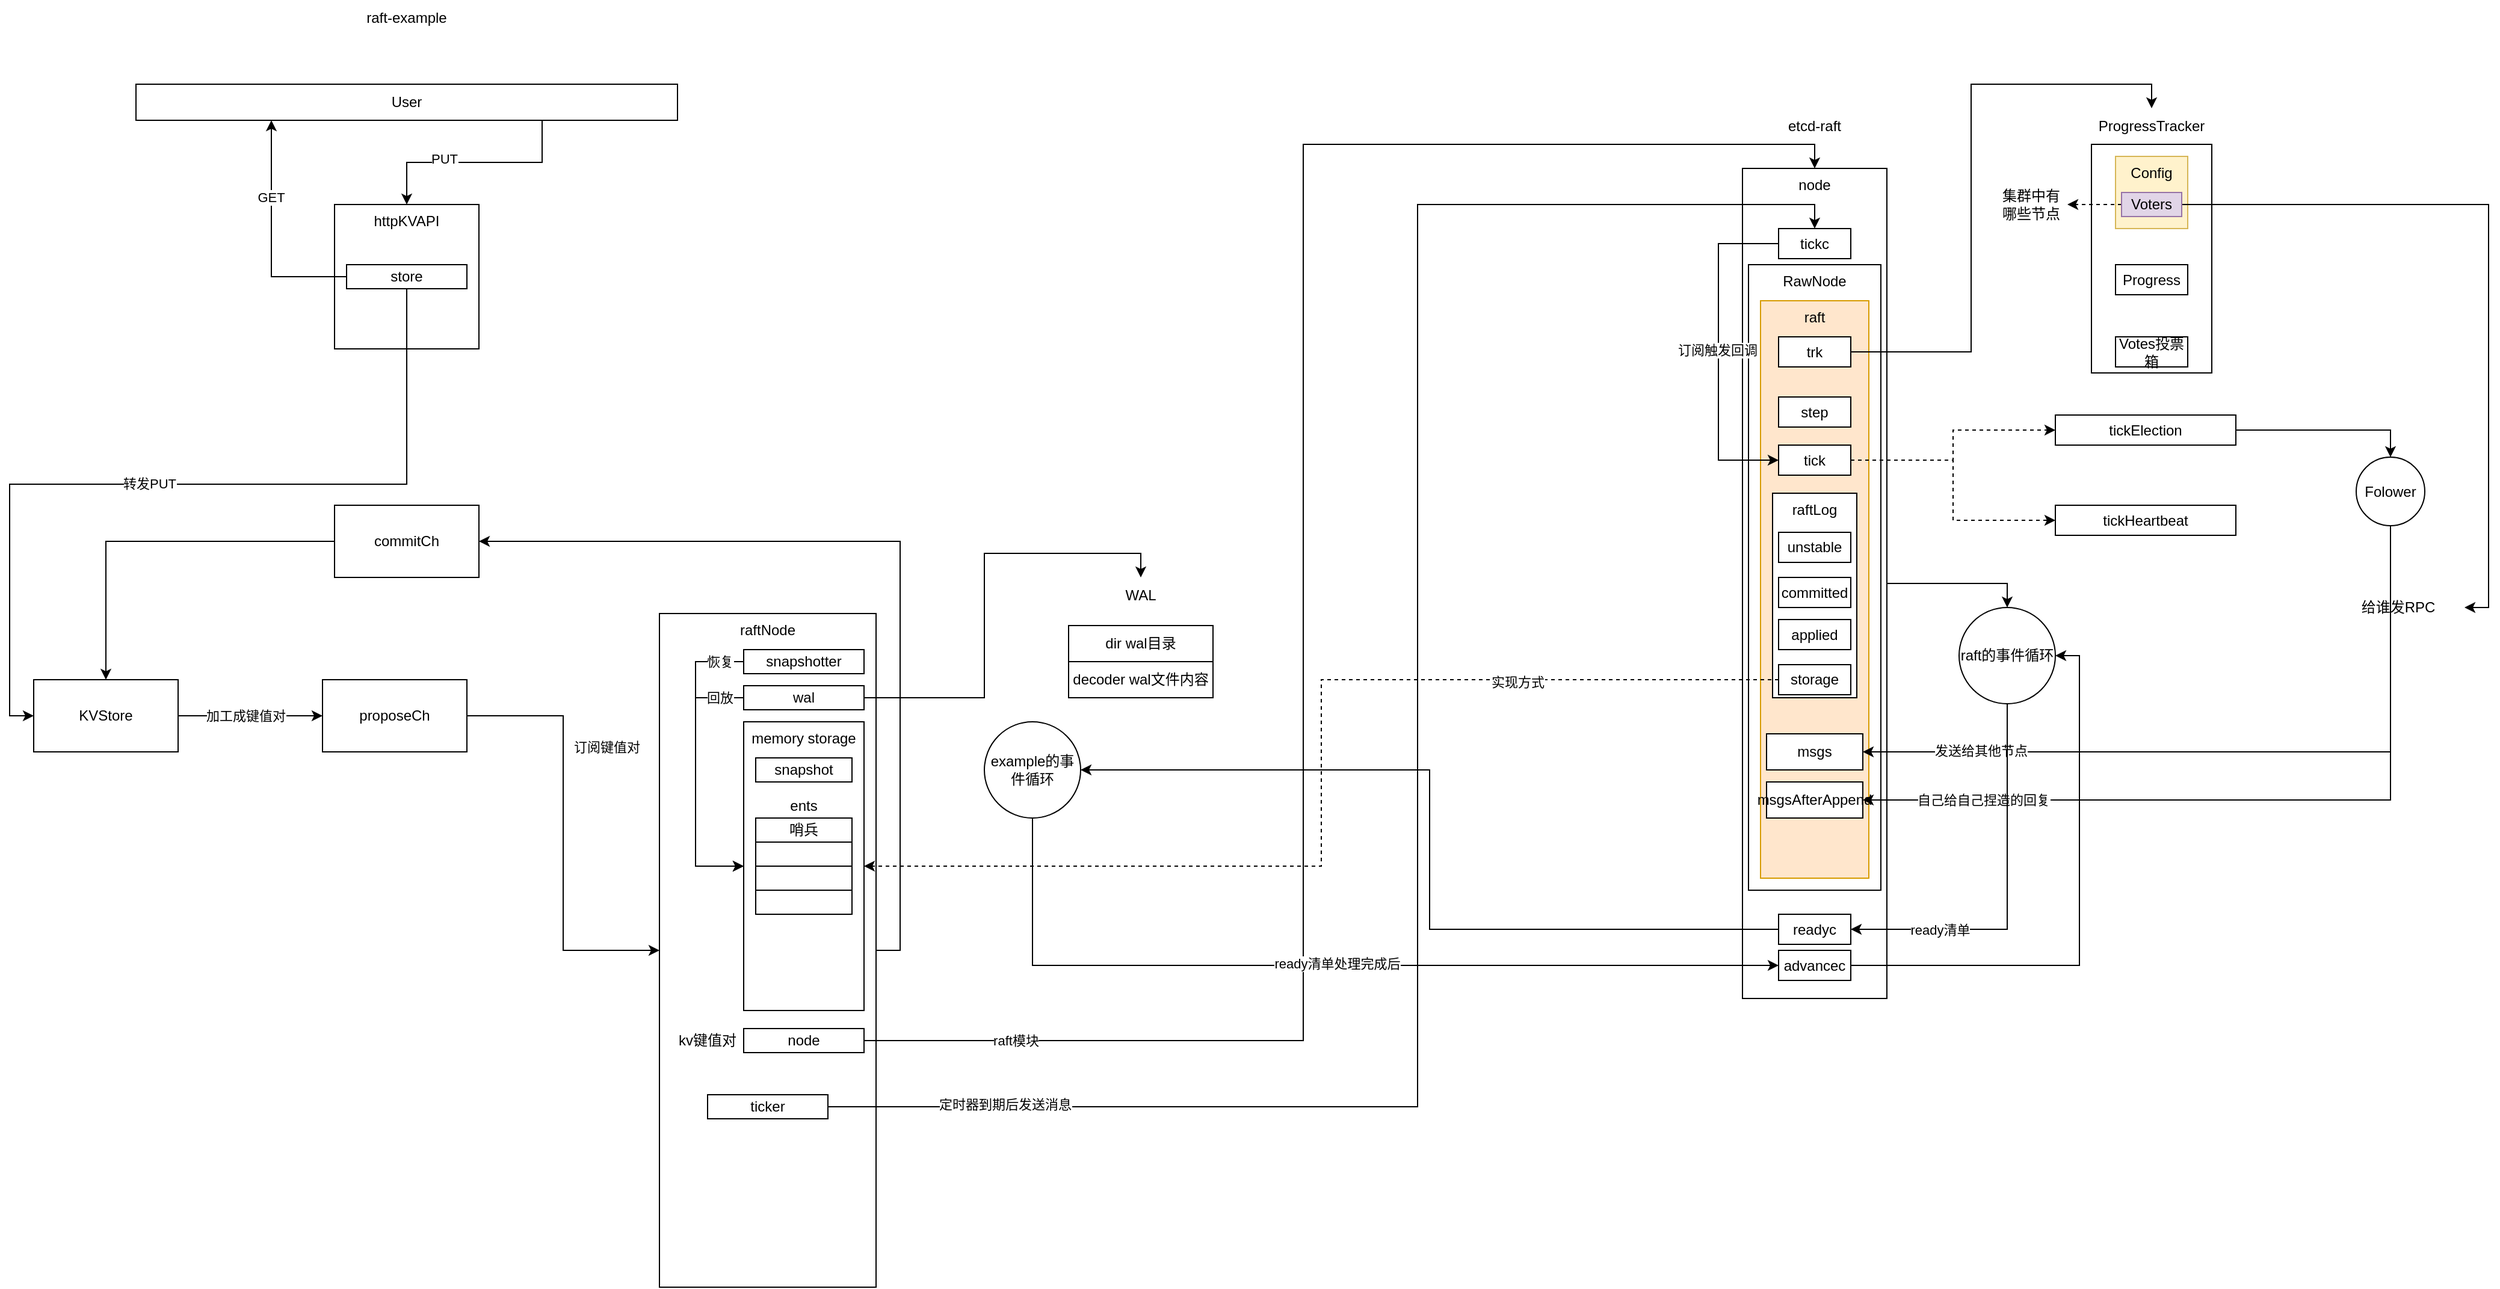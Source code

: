<mxfile version="26.0.16">
  <diagram name="第 1 页" id="fo40YNabmWwFxrmiHhFv">
    <mxGraphModel dx="1434" dy="1938" grid="1" gridSize="10" guides="1" tooltips="1" connect="1" arrows="1" fold="1" page="1" pageScale="1" pageWidth="827" pageHeight="1169" math="0" shadow="0">
      <root>
        <mxCell id="0" />
        <mxCell id="1" parent="0" />
        <mxCell id="BDNB5SrNFJ6ky5sQW8cg-5" style="edgeStyle=orthogonalEdgeStyle;rounded=0;orthogonalLoop=1;jettySize=auto;html=1;exitX=1;exitY=0.5;exitDx=0;exitDy=0;entryX=0;entryY=0.5;entryDx=0;entryDy=0;" parent="1" source="BDNB5SrNFJ6ky5sQW8cg-1" target="BDNB5SrNFJ6ky5sQW8cg-4" edge="1">
          <mxGeometry relative="1" as="geometry" />
        </mxCell>
        <mxCell id="BDNB5SrNFJ6ky5sQW8cg-12" value="加工成键值对" style="edgeLabel;html=1;align=center;verticalAlign=middle;resizable=0;points=[];" parent="BDNB5SrNFJ6ky5sQW8cg-5" vertex="1" connectable="0">
          <mxGeometry x="-0.246" relative="1" as="geometry">
            <mxPoint x="11" as="offset" />
          </mxGeometry>
        </mxCell>
        <mxCell id="BDNB5SrNFJ6ky5sQW8cg-1" value="KVStore" style="rounded=0;whiteSpace=wrap;html=1;" parent="1" vertex="1">
          <mxGeometry x="90" y="465" width="120" height="60" as="geometry" />
        </mxCell>
        <mxCell id="BDNB5SrNFJ6ky5sQW8cg-9" style="edgeStyle=orthogonalEdgeStyle;rounded=0;orthogonalLoop=1;jettySize=auto;html=1;exitX=1;exitY=0.5;exitDx=0;exitDy=0;entryX=1;entryY=0.5;entryDx=0;entryDy=0;" parent="1" source="BDNB5SrNFJ6ky5sQW8cg-2" target="BDNB5SrNFJ6ky5sQW8cg-8" edge="1">
          <mxGeometry relative="1" as="geometry" />
        </mxCell>
        <mxCell id="BDNB5SrNFJ6ky5sQW8cg-2" value="raftNode" style="rounded=0;whiteSpace=wrap;html=1;verticalAlign=top;" parent="1" vertex="1">
          <mxGeometry x="610" y="410" width="180" height="560" as="geometry" />
        </mxCell>
        <mxCell id="BDNB5SrNFJ6ky5sQW8cg-3" value="httpKVAPI" style="rounded=0;whiteSpace=wrap;html=1;align=center;labelPosition=center;verticalLabelPosition=middle;verticalAlign=top;" parent="1" vertex="1">
          <mxGeometry x="340" y="70" width="120" height="120" as="geometry" />
        </mxCell>
        <mxCell id="BDNB5SrNFJ6ky5sQW8cg-6" style="edgeStyle=orthogonalEdgeStyle;rounded=0;orthogonalLoop=1;jettySize=auto;html=1;exitX=1;exitY=0.5;exitDx=0;exitDy=0;" parent="1" source="BDNB5SrNFJ6ky5sQW8cg-4" target="BDNB5SrNFJ6ky5sQW8cg-2" edge="1">
          <mxGeometry relative="1" as="geometry" />
        </mxCell>
        <mxCell id="BDNB5SrNFJ6ky5sQW8cg-27" value="订阅键值对" style="edgeLabel;html=1;align=center;verticalAlign=middle;resizable=0;points=[];" parent="BDNB5SrNFJ6ky5sQW8cg-6" vertex="1" connectable="0">
          <mxGeometry x="-0.4" y="-1" relative="1" as="geometry">
            <mxPoint x="37" y="-1" as="offset" />
          </mxGeometry>
        </mxCell>
        <mxCell id="BDNB5SrNFJ6ky5sQW8cg-4" value="proposeCh" style="rounded=0;whiteSpace=wrap;html=1;" parent="1" vertex="1">
          <mxGeometry x="330" y="465" width="120" height="60" as="geometry" />
        </mxCell>
        <mxCell id="BDNB5SrNFJ6ky5sQW8cg-10" style="edgeStyle=orthogonalEdgeStyle;rounded=0;orthogonalLoop=1;jettySize=auto;html=1;exitX=0;exitY=0.5;exitDx=0;exitDy=0;entryX=0.5;entryY=0;entryDx=0;entryDy=0;" parent="1" source="BDNB5SrNFJ6ky5sQW8cg-8" target="BDNB5SrNFJ6ky5sQW8cg-1" edge="1">
          <mxGeometry relative="1" as="geometry" />
        </mxCell>
        <mxCell id="BDNB5SrNFJ6ky5sQW8cg-8" value="commitCh" style="rounded=0;whiteSpace=wrap;html=1;" parent="1" vertex="1">
          <mxGeometry x="340" y="320" width="120" height="60" as="geometry" />
        </mxCell>
        <mxCell id="BDNB5SrNFJ6ky5sQW8cg-13" value="dir wal目录" style="rounded=0;whiteSpace=wrap;html=1;" parent="1" vertex="1">
          <mxGeometry x="950" y="420" width="120" height="30" as="geometry" />
        </mxCell>
        <mxCell id="BDNB5SrNFJ6ky5sQW8cg-14" value="WAL" style="text;html=1;align=center;verticalAlign=middle;whiteSpace=wrap;rounded=0;" parent="1" vertex="1">
          <mxGeometry x="980" y="380" width="60" height="30" as="geometry" />
        </mxCell>
        <mxCell id="BDNB5SrNFJ6ky5sQW8cg-15" value="decoder wal文件内容" style="rounded=0;whiteSpace=wrap;html=1;" parent="1" vertex="1">
          <mxGeometry x="950" y="450" width="120" height="30" as="geometry" />
        </mxCell>
        <mxCell id="0QaNaLUbApqu2NJ__CYM-7" style="edgeStyle=orthogonalEdgeStyle;rounded=0;orthogonalLoop=1;jettySize=auto;html=1;exitX=1;exitY=0.5;exitDx=0;exitDy=0;entryX=0.5;entryY=0;entryDx=0;entryDy=0;" parent="1" source="BDNB5SrNFJ6ky5sQW8cg-16" target="BDNB5SrNFJ6ky5sQW8cg-14" edge="1">
          <mxGeometry relative="1" as="geometry" />
        </mxCell>
        <mxCell id="0QaNaLUbApqu2NJ__CYM-25" style="edgeStyle=orthogonalEdgeStyle;rounded=0;orthogonalLoop=1;jettySize=auto;html=1;exitX=0;exitY=0.5;exitDx=0;exitDy=0;entryX=0;entryY=0.5;entryDx=0;entryDy=0;" parent="1" source="BDNB5SrNFJ6ky5sQW8cg-16" target="0QaNaLUbApqu2NJ__CYM-6" edge="1">
          <mxGeometry relative="1" as="geometry">
            <Array as="points">
              <mxPoint x="640" y="480" />
              <mxPoint x="640" y="620" />
            </Array>
          </mxGeometry>
        </mxCell>
        <mxCell id="0QaNaLUbApqu2NJ__CYM-28" value="回放" style="edgeLabel;html=1;align=center;verticalAlign=middle;resizable=0;points=[];" parent="0QaNaLUbApqu2NJ__CYM-25" vertex="1" connectable="0">
          <mxGeometry x="-0.907" relative="1" as="geometry">
            <mxPoint x="-10" as="offset" />
          </mxGeometry>
        </mxCell>
        <mxCell id="BDNB5SrNFJ6ky5sQW8cg-16" value="wal" style="rounded=0;whiteSpace=wrap;html=1;" parent="1" vertex="1">
          <mxGeometry x="680" y="470" width="100" height="20" as="geometry" />
        </mxCell>
        <mxCell id="BDNB5SrNFJ6ky5sQW8cg-19" style="edgeStyle=orthogonalEdgeStyle;rounded=0;orthogonalLoop=1;jettySize=auto;html=1;exitX=0.5;exitY=1;exitDx=0;exitDy=0;entryX=0;entryY=0.5;entryDx=0;entryDy=0;" parent="1" source="BDNB5SrNFJ6ky5sQW8cg-18" target="BDNB5SrNFJ6ky5sQW8cg-1" edge="1">
          <mxGeometry relative="1" as="geometry" />
        </mxCell>
        <mxCell id="BDNB5SrNFJ6ky5sQW8cg-26" value="转发PUT" style="edgeLabel;html=1;align=center;verticalAlign=middle;resizable=0;points=[];" parent="BDNB5SrNFJ6ky5sQW8cg-19" vertex="1" connectable="0">
          <mxGeometry x="0.068" y="-1" relative="1" as="geometry">
            <mxPoint as="offset" />
          </mxGeometry>
        </mxCell>
        <mxCell id="BDNB5SrNFJ6ky5sQW8cg-18" value="store" style="rounded=0;whiteSpace=wrap;html=1;" parent="1" vertex="1">
          <mxGeometry x="350" y="120" width="100" height="20" as="geometry" />
        </mxCell>
        <mxCell id="BDNB5SrNFJ6ky5sQW8cg-23" style="edgeStyle=orthogonalEdgeStyle;rounded=0;orthogonalLoop=1;jettySize=auto;html=1;exitX=0.75;exitY=1;exitDx=0;exitDy=0;entryX=0.5;entryY=0;entryDx=0;entryDy=0;" parent="1" source="BDNB5SrNFJ6ky5sQW8cg-20" target="BDNB5SrNFJ6ky5sQW8cg-3" edge="1">
          <mxGeometry relative="1" as="geometry" />
        </mxCell>
        <mxCell id="BDNB5SrNFJ6ky5sQW8cg-24" value="PUT" style="edgeLabel;html=1;align=center;verticalAlign=middle;resizable=0;points=[];" parent="BDNB5SrNFJ6ky5sQW8cg-23" vertex="1" connectable="0">
          <mxGeometry x="0.288" y="-3" relative="1" as="geometry">
            <mxPoint x="1" as="offset" />
          </mxGeometry>
        </mxCell>
        <mxCell id="BDNB5SrNFJ6ky5sQW8cg-20" value="User" style="rounded=0;whiteSpace=wrap;html=1;" parent="1" vertex="1">
          <mxGeometry x="175" y="-30" width="450" height="30" as="geometry" />
        </mxCell>
        <mxCell id="BDNB5SrNFJ6ky5sQW8cg-21" style="edgeStyle=orthogonalEdgeStyle;rounded=0;orthogonalLoop=1;jettySize=auto;html=1;exitX=0;exitY=0.5;exitDx=0;exitDy=0;entryX=0.25;entryY=1;entryDx=0;entryDy=0;" parent="1" source="BDNB5SrNFJ6ky5sQW8cg-18" target="BDNB5SrNFJ6ky5sQW8cg-20" edge="1">
          <mxGeometry relative="1" as="geometry" />
        </mxCell>
        <mxCell id="BDNB5SrNFJ6ky5sQW8cg-25" value="GET" style="edgeLabel;html=1;align=center;verticalAlign=middle;resizable=0;points=[];" parent="BDNB5SrNFJ6ky5sQW8cg-21" vertex="1" connectable="0">
          <mxGeometry x="0.344" y="1" relative="1" as="geometry">
            <mxPoint y="1" as="offset" />
          </mxGeometry>
        </mxCell>
        <mxCell id="UHzo4-Z_KMdyKpDEIGZQ-12" style="edgeStyle=orthogonalEdgeStyle;rounded=0;orthogonalLoop=1;jettySize=auto;html=1;exitX=1;exitY=0.5;exitDx=0;exitDy=0;entryX=0.5;entryY=0;entryDx=0;entryDy=0;" parent="1" source="0QaNaLUbApqu2NJ__CYM-1" target="UHzo4-Z_KMdyKpDEIGZQ-11" edge="1">
          <mxGeometry relative="1" as="geometry" />
        </mxCell>
        <mxCell id="0QaNaLUbApqu2NJ__CYM-1" value="node" style="rounded=0;whiteSpace=wrap;html=1;verticalAlign=top;" parent="1" vertex="1">
          <mxGeometry x="1510" y="40" width="120" height="690" as="geometry" />
        </mxCell>
        <mxCell id="0QaNaLUbApqu2NJ__CYM-2" value="raft-example" style="text;html=1;align=center;verticalAlign=middle;whiteSpace=wrap;rounded=0;" parent="1" vertex="1">
          <mxGeometry x="330" y="-100" width="140" height="30" as="geometry" />
        </mxCell>
        <mxCell id="0QaNaLUbApqu2NJ__CYM-3" value="etcd-raft" style="text;html=1;align=center;verticalAlign=middle;whiteSpace=wrap;rounded=0;" parent="1" vertex="1">
          <mxGeometry x="1540" y="-10" width="60" height="30" as="geometry" />
        </mxCell>
        <mxCell id="0QaNaLUbApqu2NJ__CYM-4" value="RawNode" style="rounded=0;whiteSpace=wrap;html=1;verticalAlign=top;" parent="1" vertex="1">
          <mxGeometry x="1515" y="120" width="110" height="520" as="geometry" />
        </mxCell>
        <mxCell id="0QaNaLUbApqu2NJ__CYM-5" value="raft" style="rounded=0;whiteSpace=wrap;html=1;verticalAlign=top;fillColor=#ffe6cc;strokeColor=#d79b00;" parent="1" vertex="1">
          <mxGeometry x="1525" y="150" width="90" height="480" as="geometry" />
        </mxCell>
        <mxCell id="0QaNaLUbApqu2NJ__CYM-6" value="memory storage" style="rounded=0;whiteSpace=wrap;html=1;verticalAlign=top;" parent="1" vertex="1">
          <mxGeometry x="680" y="500" width="100" height="240" as="geometry" />
        </mxCell>
        <mxCell id="0QaNaLUbApqu2NJ__CYM-26" style="edgeStyle=orthogonalEdgeStyle;rounded=0;orthogonalLoop=1;jettySize=auto;html=1;exitX=0;exitY=0.5;exitDx=0;exitDy=0;entryX=0;entryY=0.5;entryDx=0;entryDy=0;" parent="1" source="0QaNaLUbApqu2NJ__CYM-8" target="0QaNaLUbApqu2NJ__CYM-6" edge="1">
          <mxGeometry relative="1" as="geometry">
            <Array as="points">
              <mxPoint x="640" y="450" />
              <mxPoint x="640" y="620" />
            </Array>
          </mxGeometry>
        </mxCell>
        <mxCell id="0QaNaLUbApqu2NJ__CYM-27" value="恢复" style="edgeLabel;html=1;align=center;verticalAlign=middle;resizable=0;points=[];" parent="0QaNaLUbApqu2NJ__CYM-26" vertex="1" connectable="0">
          <mxGeometry x="-0.709" y="1" relative="1" as="geometry">
            <mxPoint x="16" y="-1" as="offset" />
          </mxGeometry>
        </mxCell>
        <mxCell id="0QaNaLUbApqu2NJ__CYM-8" value="snapshotter" style="rounded=0;whiteSpace=wrap;html=1;" parent="1" vertex="1">
          <mxGeometry x="680" y="440" width="100" height="20" as="geometry" />
        </mxCell>
        <mxCell id="0QaNaLUbApqu2NJ__CYM-15" style="edgeStyle=orthogonalEdgeStyle;rounded=0;orthogonalLoop=1;jettySize=auto;html=1;exitX=1;exitY=0.5;exitDx=0;exitDy=0;entryX=0.5;entryY=0;entryDx=0;entryDy=0;" parent="1" source="0QaNaLUbApqu2NJ__CYM-14" target="0QaNaLUbApqu2NJ__CYM-1" edge="1">
          <mxGeometry relative="1" as="geometry" />
        </mxCell>
        <mxCell id="0QaNaLUbApqu2NJ__CYM-16" value="raft模块" style="edgeLabel;html=1;align=center;verticalAlign=middle;resizable=0;points=[];" parent="0QaNaLUbApqu2NJ__CYM-15" vertex="1" connectable="0">
          <mxGeometry x="-0.799" y="-1" relative="1" as="geometry">
            <mxPoint x="-31" y="-1" as="offset" />
          </mxGeometry>
        </mxCell>
        <mxCell id="0QaNaLUbApqu2NJ__CYM-14" value="node" style="rounded=0;whiteSpace=wrap;html=1;" parent="1" vertex="1">
          <mxGeometry x="680" y="755" width="100" height="20" as="geometry" />
        </mxCell>
        <mxCell id="0QaNaLUbApqu2NJ__CYM-17" value="raftLog" style="rounded=0;whiteSpace=wrap;html=1;verticalAlign=top;" parent="1" vertex="1">
          <mxGeometry x="1535" y="310" width="70" height="170" as="geometry" />
        </mxCell>
        <mxCell id="0QaNaLUbApqu2NJ__CYM-19" style="edgeStyle=orthogonalEdgeStyle;rounded=0;orthogonalLoop=1;jettySize=auto;html=1;exitX=0;exitY=0.5;exitDx=0;exitDy=0;entryX=1;entryY=0.5;entryDx=0;entryDy=0;dashed=1;" parent="1" source="0QaNaLUbApqu2NJ__CYM-18" target="0QaNaLUbApqu2NJ__CYM-6" edge="1">
          <mxGeometry relative="1" as="geometry" />
        </mxCell>
        <mxCell id="0QaNaLUbApqu2NJ__CYM-20" value="实现方式" style="edgeLabel;html=1;align=center;verticalAlign=middle;resizable=0;points=[];" parent="0QaNaLUbApqu2NJ__CYM-19" vertex="1" connectable="0">
          <mxGeometry x="-0.526" y="2" relative="1" as="geometry">
            <mxPoint as="offset" />
          </mxGeometry>
        </mxCell>
        <mxCell id="0QaNaLUbApqu2NJ__CYM-18" value="storage" style="rounded=0;whiteSpace=wrap;html=1;" parent="1" vertex="1">
          <mxGeometry x="1540" y="452.5" width="60" height="25" as="geometry" />
        </mxCell>
        <mxCell id="0QaNaLUbApqu2NJ__CYM-21" value="unstable" style="rounded=0;whiteSpace=wrap;html=1;" parent="1" vertex="1">
          <mxGeometry x="1540" y="342.5" width="60" height="25" as="geometry" />
        </mxCell>
        <mxCell id="0QaNaLUbApqu2NJ__CYM-22" value="committed" style="rounded=0;whiteSpace=wrap;html=1;" parent="1" vertex="1">
          <mxGeometry x="1540" y="380" width="60" height="25" as="geometry" />
        </mxCell>
        <mxCell id="0QaNaLUbApqu2NJ__CYM-23" value="applied" style="rounded=0;whiteSpace=wrap;html=1;" parent="1" vertex="1">
          <mxGeometry x="1540" y="415" width="60" height="25" as="geometry" />
        </mxCell>
        <mxCell id="0QaNaLUbApqu2NJ__CYM-24" value="kv键值对" style="text;html=1;align=center;verticalAlign=middle;whiteSpace=wrap;rounded=0;" parent="1" vertex="1">
          <mxGeometry x="620" y="750" width="60" height="30" as="geometry" />
        </mxCell>
        <mxCell id="0QaNaLUbApqu2NJ__CYM-29" value="snapshot" style="rounded=0;whiteSpace=wrap;html=1;" parent="1" vertex="1">
          <mxGeometry x="690" y="530" width="80" height="20" as="geometry" />
        </mxCell>
        <mxCell id="0QaNaLUbApqu2NJ__CYM-32" value="哨兵" style="rounded=0;whiteSpace=wrap;html=1;" parent="1" vertex="1">
          <mxGeometry x="690" y="580" width="80" height="20" as="geometry" />
        </mxCell>
        <mxCell id="0QaNaLUbApqu2NJ__CYM-33" value="" style="rounded=0;whiteSpace=wrap;html=1;" parent="1" vertex="1">
          <mxGeometry x="690" y="600" width="80" height="20" as="geometry" />
        </mxCell>
        <mxCell id="0QaNaLUbApqu2NJ__CYM-34" value="" style="rounded=0;whiteSpace=wrap;html=1;" parent="1" vertex="1">
          <mxGeometry x="690" y="620" width="80" height="20" as="geometry" />
        </mxCell>
        <mxCell id="0QaNaLUbApqu2NJ__CYM-35" value="" style="rounded=0;whiteSpace=wrap;html=1;" parent="1" vertex="1">
          <mxGeometry x="690" y="640" width="80" height="20" as="geometry" />
        </mxCell>
        <mxCell id="0QaNaLUbApqu2NJ__CYM-36" value="ents" style="text;html=1;align=center;verticalAlign=middle;whiteSpace=wrap;rounded=0;" parent="1" vertex="1">
          <mxGeometry x="700" y="555" width="60" height="30" as="geometry" />
        </mxCell>
        <mxCell id="0QaNaLUbApqu2NJ__CYM-47" style="edgeStyle=orthogonalEdgeStyle;rounded=0;orthogonalLoop=1;jettySize=auto;html=1;exitX=1;exitY=0.5;exitDx=0;exitDy=0;entryX=0;entryY=0.5;entryDx=0;entryDy=0;dashed=1;" parent="1" source="0QaNaLUbApqu2NJ__CYM-37" target="0QaNaLUbApqu2NJ__CYM-45" edge="1">
          <mxGeometry relative="1" as="geometry" />
        </mxCell>
        <mxCell id="0QaNaLUbApqu2NJ__CYM-48" style="edgeStyle=orthogonalEdgeStyle;rounded=0;orthogonalLoop=1;jettySize=auto;html=1;exitX=1;exitY=0.5;exitDx=0;exitDy=0;entryX=0;entryY=0.5;entryDx=0;entryDy=0;dashed=1;" parent="1" source="0QaNaLUbApqu2NJ__CYM-37" target="0QaNaLUbApqu2NJ__CYM-46" edge="1">
          <mxGeometry relative="1" as="geometry" />
        </mxCell>
        <mxCell id="0QaNaLUbApqu2NJ__CYM-37" value="tick" style="rounded=0;whiteSpace=wrap;html=1;" parent="1" vertex="1">
          <mxGeometry x="1540" y="270" width="60" height="25" as="geometry" />
        </mxCell>
        <mxCell id="0QaNaLUbApqu2NJ__CYM-40" style="edgeStyle=orthogonalEdgeStyle;rounded=0;orthogonalLoop=1;jettySize=auto;html=1;exitX=0;exitY=0.5;exitDx=0;exitDy=0;entryX=0;entryY=0.5;entryDx=0;entryDy=0;" parent="1" source="0QaNaLUbApqu2NJ__CYM-38" target="0QaNaLUbApqu2NJ__CYM-37" edge="1">
          <mxGeometry relative="1" as="geometry">
            <Array as="points">
              <mxPoint x="1490" y="103" />
              <mxPoint x="1490" y="283" />
            </Array>
          </mxGeometry>
        </mxCell>
        <mxCell id="0QaNaLUbApqu2NJ__CYM-41" value="订阅触发回调" style="edgeLabel;html=1;align=center;verticalAlign=middle;resizable=0;points=[];" parent="0QaNaLUbApqu2NJ__CYM-40" vertex="1" connectable="0">
          <mxGeometry x="-0.014" y="-1" relative="1" as="geometry">
            <mxPoint as="offset" />
          </mxGeometry>
        </mxCell>
        <mxCell id="0QaNaLUbApqu2NJ__CYM-38" value="tickc" style="rounded=0;whiteSpace=wrap;html=1;" parent="1" vertex="1">
          <mxGeometry x="1540" y="90" width="60" height="25" as="geometry" />
        </mxCell>
        <mxCell id="0QaNaLUbApqu2NJ__CYM-43" style="edgeStyle=orthogonalEdgeStyle;rounded=0;orthogonalLoop=1;jettySize=auto;html=1;exitX=1;exitY=0.5;exitDx=0;exitDy=0;entryX=0.5;entryY=0;entryDx=0;entryDy=0;" parent="1" source="0QaNaLUbApqu2NJ__CYM-42" target="0QaNaLUbApqu2NJ__CYM-38" edge="1">
          <mxGeometry relative="1" as="geometry">
            <Array as="points">
              <mxPoint x="1240" y="820" />
              <mxPoint x="1240" y="70" />
              <mxPoint x="1570" y="70" />
            </Array>
          </mxGeometry>
        </mxCell>
        <mxCell id="0QaNaLUbApqu2NJ__CYM-44" value="定时器到期后发送消息" style="edgeLabel;html=1;align=center;verticalAlign=middle;resizable=0;points=[];" parent="0QaNaLUbApqu2NJ__CYM-43" vertex="1" connectable="0">
          <mxGeometry x="-0.816" y="2" relative="1" as="geometry">
            <mxPoint as="offset" />
          </mxGeometry>
        </mxCell>
        <mxCell id="0QaNaLUbApqu2NJ__CYM-42" value="ticker" style="rounded=0;whiteSpace=wrap;html=1;" parent="1" vertex="1">
          <mxGeometry x="650" y="810" width="100" height="20" as="geometry" />
        </mxCell>
        <mxCell id="UHzo4-Z_KMdyKpDEIGZQ-6" style="edgeStyle=orthogonalEdgeStyle;rounded=0;orthogonalLoop=1;jettySize=auto;html=1;exitX=1;exitY=0.5;exitDx=0;exitDy=0;entryX=0.5;entryY=0;entryDx=0;entryDy=0;" parent="1" source="0QaNaLUbApqu2NJ__CYM-45" target="UHzo4-Z_KMdyKpDEIGZQ-5" edge="1">
          <mxGeometry relative="1" as="geometry" />
        </mxCell>
        <mxCell id="0QaNaLUbApqu2NJ__CYM-45" value="tickElection" style="rounded=0;whiteSpace=wrap;html=1;" parent="1" vertex="1">
          <mxGeometry x="1770" y="245" width="150" height="25" as="geometry" />
        </mxCell>
        <mxCell id="0QaNaLUbApqu2NJ__CYM-46" value="tickHeartbeat" style="rounded=0;whiteSpace=wrap;html=1;" parent="1" vertex="1">
          <mxGeometry x="1770" y="320" width="150" height="25" as="geometry" />
        </mxCell>
        <mxCell id="UHzo4-Z_KMdyKpDEIGZQ-1" value="msgsAfterAppend" style="rounded=0;whiteSpace=wrap;html=1;" parent="1" vertex="1">
          <mxGeometry x="1530" y="550" width="80" height="30" as="geometry" />
        </mxCell>
        <mxCell id="UHzo4-Z_KMdyKpDEIGZQ-2" value="msgs" style="rounded=0;whiteSpace=wrap;html=1;" parent="1" vertex="1">
          <mxGeometry x="1530" y="510" width="80" height="30" as="geometry" />
        </mxCell>
        <mxCell id="UHzo4-Z_KMdyKpDEIGZQ-7" style="edgeStyle=orthogonalEdgeStyle;rounded=0;orthogonalLoop=1;jettySize=auto;html=1;exitX=0.5;exitY=1;exitDx=0;exitDy=0;entryX=1;entryY=0.5;entryDx=0;entryDy=0;" parent="1" source="UHzo4-Z_KMdyKpDEIGZQ-5" target="UHzo4-Z_KMdyKpDEIGZQ-2" edge="1">
          <mxGeometry relative="1" as="geometry" />
        </mxCell>
        <mxCell id="UHzo4-Z_KMdyKpDEIGZQ-9" value="发送给其他节点" style="edgeLabel;html=1;align=center;verticalAlign=middle;resizable=0;points=[];" parent="UHzo4-Z_KMdyKpDEIGZQ-7" vertex="1" connectable="0">
          <mxGeometry x="0.689" y="-1" relative="1" as="geometry">
            <mxPoint as="offset" />
          </mxGeometry>
        </mxCell>
        <mxCell id="UHzo4-Z_KMdyKpDEIGZQ-8" style="edgeStyle=orthogonalEdgeStyle;rounded=0;orthogonalLoop=1;jettySize=auto;html=1;exitX=0.5;exitY=1;exitDx=0;exitDy=0;entryX=1;entryY=0.5;entryDx=0;entryDy=0;" parent="1" source="UHzo4-Z_KMdyKpDEIGZQ-5" target="UHzo4-Z_KMdyKpDEIGZQ-1" edge="1">
          <mxGeometry relative="1" as="geometry" />
        </mxCell>
        <mxCell id="UHzo4-Z_KMdyKpDEIGZQ-10" value="自己给自己捏造的回复" style="edgeLabel;html=1;align=center;verticalAlign=middle;resizable=0;points=[];" parent="UHzo4-Z_KMdyKpDEIGZQ-8" vertex="1" connectable="0">
          <mxGeometry x="0.806" y="-1" relative="1" as="geometry">
            <mxPoint x="35" y="1" as="offset" />
          </mxGeometry>
        </mxCell>
        <mxCell id="UHzo4-Z_KMdyKpDEIGZQ-5" value="Folower" style="ellipse;whiteSpace=wrap;html=1;aspect=fixed;" parent="1" vertex="1">
          <mxGeometry x="2020" y="280" width="57" height="57" as="geometry" />
        </mxCell>
        <mxCell id="UHzo4-Z_KMdyKpDEIGZQ-15" style="edgeStyle=orthogonalEdgeStyle;rounded=0;orthogonalLoop=1;jettySize=auto;html=1;exitX=0.5;exitY=1;exitDx=0;exitDy=0;entryX=1;entryY=0.5;entryDx=0;entryDy=0;" parent="1" source="UHzo4-Z_KMdyKpDEIGZQ-11" target="UHzo4-Z_KMdyKpDEIGZQ-13" edge="1">
          <mxGeometry relative="1" as="geometry" />
        </mxCell>
        <mxCell id="UHzo4-Z_KMdyKpDEIGZQ-16" value="ready清单" style="edgeLabel;html=1;align=center;verticalAlign=middle;resizable=0;points=[];" parent="UHzo4-Z_KMdyKpDEIGZQ-15" vertex="1" connectable="0">
          <mxGeometry x="0.538" y="-3" relative="1" as="geometry">
            <mxPoint y="3" as="offset" />
          </mxGeometry>
        </mxCell>
        <mxCell id="UHzo4-Z_KMdyKpDEIGZQ-11" value="raft的事件循环" style="ellipse;whiteSpace=wrap;html=1;aspect=fixed;" parent="1" vertex="1">
          <mxGeometry x="1690" y="405" width="80" height="80" as="geometry" />
        </mxCell>
        <mxCell id="UHzo4-Z_KMdyKpDEIGZQ-17" style="edgeStyle=orthogonalEdgeStyle;rounded=0;orthogonalLoop=1;jettySize=auto;html=1;exitX=0;exitY=0.5;exitDx=0;exitDy=0;entryX=1;entryY=0.5;entryDx=0;entryDy=0;" parent="1" source="UHzo4-Z_KMdyKpDEIGZQ-13" target="UHzo4-Z_KMdyKpDEIGZQ-14" edge="1">
          <mxGeometry relative="1" as="geometry" />
        </mxCell>
        <mxCell id="UHzo4-Z_KMdyKpDEIGZQ-13" value="readyc" style="rounded=0;whiteSpace=wrap;html=1;" parent="1" vertex="1">
          <mxGeometry x="1540" y="660" width="60" height="25" as="geometry" />
        </mxCell>
        <mxCell id="UHzo4-Z_KMdyKpDEIGZQ-19" style="edgeStyle=orthogonalEdgeStyle;rounded=0;orthogonalLoop=1;jettySize=auto;html=1;exitX=0.5;exitY=1;exitDx=0;exitDy=0;entryX=0;entryY=0.5;entryDx=0;entryDy=0;" parent="1" source="UHzo4-Z_KMdyKpDEIGZQ-14" target="UHzo4-Z_KMdyKpDEIGZQ-18" edge="1">
          <mxGeometry relative="1" as="geometry" />
        </mxCell>
        <mxCell id="UHzo4-Z_KMdyKpDEIGZQ-20" value="ready清单处理完成后" style="edgeLabel;html=1;align=center;verticalAlign=middle;resizable=0;points=[];" parent="UHzo4-Z_KMdyKpDEIGZQ-19" vertex="1" connectable="0">
          <mxGeometry x="0.01" y="2" relative="1" as="geometry">
            <mxPoint as="offset" />
          </mxGeometry>
        </mxCell>
        <mxCell id="UHzo4-Z_KMdyKpDEIGZQ-14" value="example的事件循环" style="ellipse;whiteSpace=wrap;html=1;aspect=fixed;" parent="1" vertex="1">
          <mxGeometry x="880" y="500" width="80" height="80" as="geometry" />
        </mxCell>
        <mxCell id="UHzo4-Z_KMdyKpDEIGZQ-21" style="edgeStyle=orthogonalEdgeStyle;rounded=0;orthogonalLoop=1;jettySize=auto;html=1;exitX=1;exitY=0.5;exitDx=0;exitDy=0;entryX=1;entryY=0.5;entryDx=0;entryDy=0;" parent="1" source="UHzo4-Z_KMdyKpDEIGZQ-18" target="UHzo4-Z_KMdyKpDEIGZQ-11" edge="1">
          <mxGeometry relative="1" as="geometry" />
        </mxCell>
        <mxCell id="UHzo4-Z_KMdyKpDEIGZQ-18" value="advancec" style="rounded=0;whiteSpace=wrap;html=1;" parent="1" vertex="1">
          <mxGeometry x="1540" y="690" width="60" height="25" as="geometry" />
        </mxCell>
        <mxCell id="yWDyOvpvvpcrKdT5vdse-1" value="step" style="rounded=0;whiteSpace=wrap;html=1;" vertex="1" parent="1">
          <mxGeometry x="1540" y="230" width="60" height="25" as="geometry" />
        </mxCell>
        <mxCell id="yWDyOvpvvpcrKdT5vdse-5" style="edgeStyle=orthogonalEdgeStyle;rounded=0;orthogonalLoop=1;jettySize=auto;html=1;exitX=1;exitY=0.5;exitDx=0;exitDy=0;entryX=0.5;entryY=0;entryDx=0;entryDy=0;" edge="1" parent="1" source="yWDyOvpvvpcrKdT5vdse-2" target="yWDyOvpvvpcrKdT5vdse-4">
          <mxGeometry relative="1" as="geometry" />
        </mxCell>
        <mxCell id="yWDyOvpvvpcrKdT5vdse-2" value="trk" style="rounded=0;whiteSpace=wrap;html=1;" vertex="1" parent="1">
          <mxGeometry x="1540" y="180" width="60" height="25" as="geometry" />
        </mxCell>
        <mxCell id="yWDyOvpvvpcrKdT5vdse-3" value="" style="rounded=0;whiteSpace=wrap;html=1;" vertex="1" parent="1">
          <mxGeometry x="1800" y="20" width="100" height="190" as="geometry" />
        </mxCell>
        <mxCell id="yWDyOvpvvpcrKdT5vdse-4" value="ProgressTracker" style="text;html=1;align=center;verticalAlign=middle;whiteSpace=wrap;rounded=0;" vertex="1" parent="1">
          <mxGeometry x="1800" y="-10" width="100" height="30" as="geometry" />
        </mxCell>
        <mxCell id="yWDyOvpvvpcrKdT5vdse-6" value="Config" style="rounded=0;whiteSpace=wrap;html=1;fillColor=#fff2cc;strokeColor=#d6b656;align=center;verticalAlign=top;" vertex="1" parent="1">
          <mxGeometry x="1820" y="30" width="60" height="60" as="geometry" />
        </mxCell>
        <mxCell id="yWDyOvpvvpcrKdT5vdse-7" value="Progress" style="rounded=0;whiteSpace=wrap;html=1;" vertex="1" parent="1">
          <mxGeometry x="1820" y="120" width="60" height="25" as="geometry" />
        </mxCell>
        <mxCell id="yWDyOvpvvpcrKdT5vdse-8" value="Votes投票箱" style="rounded=0;whiteSpace=wrap;html=1;" vertex="1" parent="1">
          <mxGeometry x="1820" y="180" width="60" height="25" as="geometry" />
        </mxCell>
        <mxCell id="yWDyOvpvvpcrKdT5vdse-13" style="edgeStyle=orthogonalEdgeStyle;rounded=0;orthogonalLoop=1;jettySize=auto;html=1;exitX=1;exitY=0.5;exitDx=0;exitDy=0;entryX=1;entryY=0.5;entryDx=0;entryDy=0;" edge="1" parent="1" source="yWDyOvpvvpcrKdT5vdse-9" target="yWDyOvpvvpcrKdT5vdse-12">
          <mxGeometry relative="1" as="geometry" />
        </mxCell>
        <mxCell id="yWDyOvpvvpcrKdT5vdse-16" style="edgeStyle=orthogonalEdgeStyle;rounded=0;orthogonalLoop=1;jettySize=auto;html=1;exitX=0;exitY=0.5;exitDx=0;exitDy=0;entryX=1;entryY=0.5;entryDx=0;entryDy=0;dashed=1;" edge="1" parent="1" source="yWDyOvpvvpcrKdT5vdse-9" target="yWDyOvpvvpcrKdT5vdse-14">
          <mxGeometry relative="1" as="geometry" />
        </mxCell>
        <mxCell id="yWDyOvpvvpcrKdT5vdse-9" value="Voters" style="rounded=0;whiteSpace=wrap;html=1;fillColor=#e1d5e7;strokeColor=#9673a6;" vertex="1" parent="1">
          <mxGeometry x="1825" y="60" width="50" height="20" as="geometry" />
        </mxCell>
        <mxCell id="yWDyOvpvvpcrKdT5vdse-12" value="给谁发RPC" style="text;html=1;align=center;verticalAlign=middle;whiteSpace=wrap;rounded=0;" vertex="1" parent="1">
          <mxGeometry x="2000" y="385" width="110" height="40" as="geometry" />
        </mxCell>
        <mxCell id="yWDyOvpvvpcrKdT5vdse-14" value="集群中有哪些节点" style="text;html=1;align=center;verticalAlign=middle;whiteSpace=wrap;rounded=0;" vertex="1" parent="1">
          <mxGeometry x="1720" y="55" width="60" height="30" as="geometry" />
        </mxCell>
      </root>
    </mxGraphModel>
  </diagram>
</mxfile>

